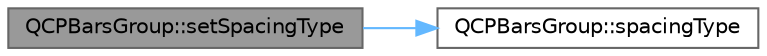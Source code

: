 digraph "QCPBarsGroup::setSpacingType"
{
 // LATEX_PDF_SIZE
  bgcolor="transparent";
  edge [fontname=Helvetica,fontsize=10,labelfontname=Helvetica,labelfontsize=10];
  node [fontname=Helvetica,fontsize=10,shape=box,height=0.2,width=0.4];
  rankdir="LR";
  Node1 [label="QCPBarsGroup::setSpacingType",height=0.2,width=0.4,color="gray40", fillcolor="grey60", style="filled", fontcolor="black",tooltip=" "];
  Node1 -> Node2 [color="steelblue1",style="solid"];
  Node2 [label="QCPBarsGroup::spacingType",height=0.2,width=0.4,color="grey40", fillcolor="white", style="filled",URL="$class_q_c_p_bars_group.html#a894a77c45325aad2e742d936bc1f8aea",tooltip=" "];
}
